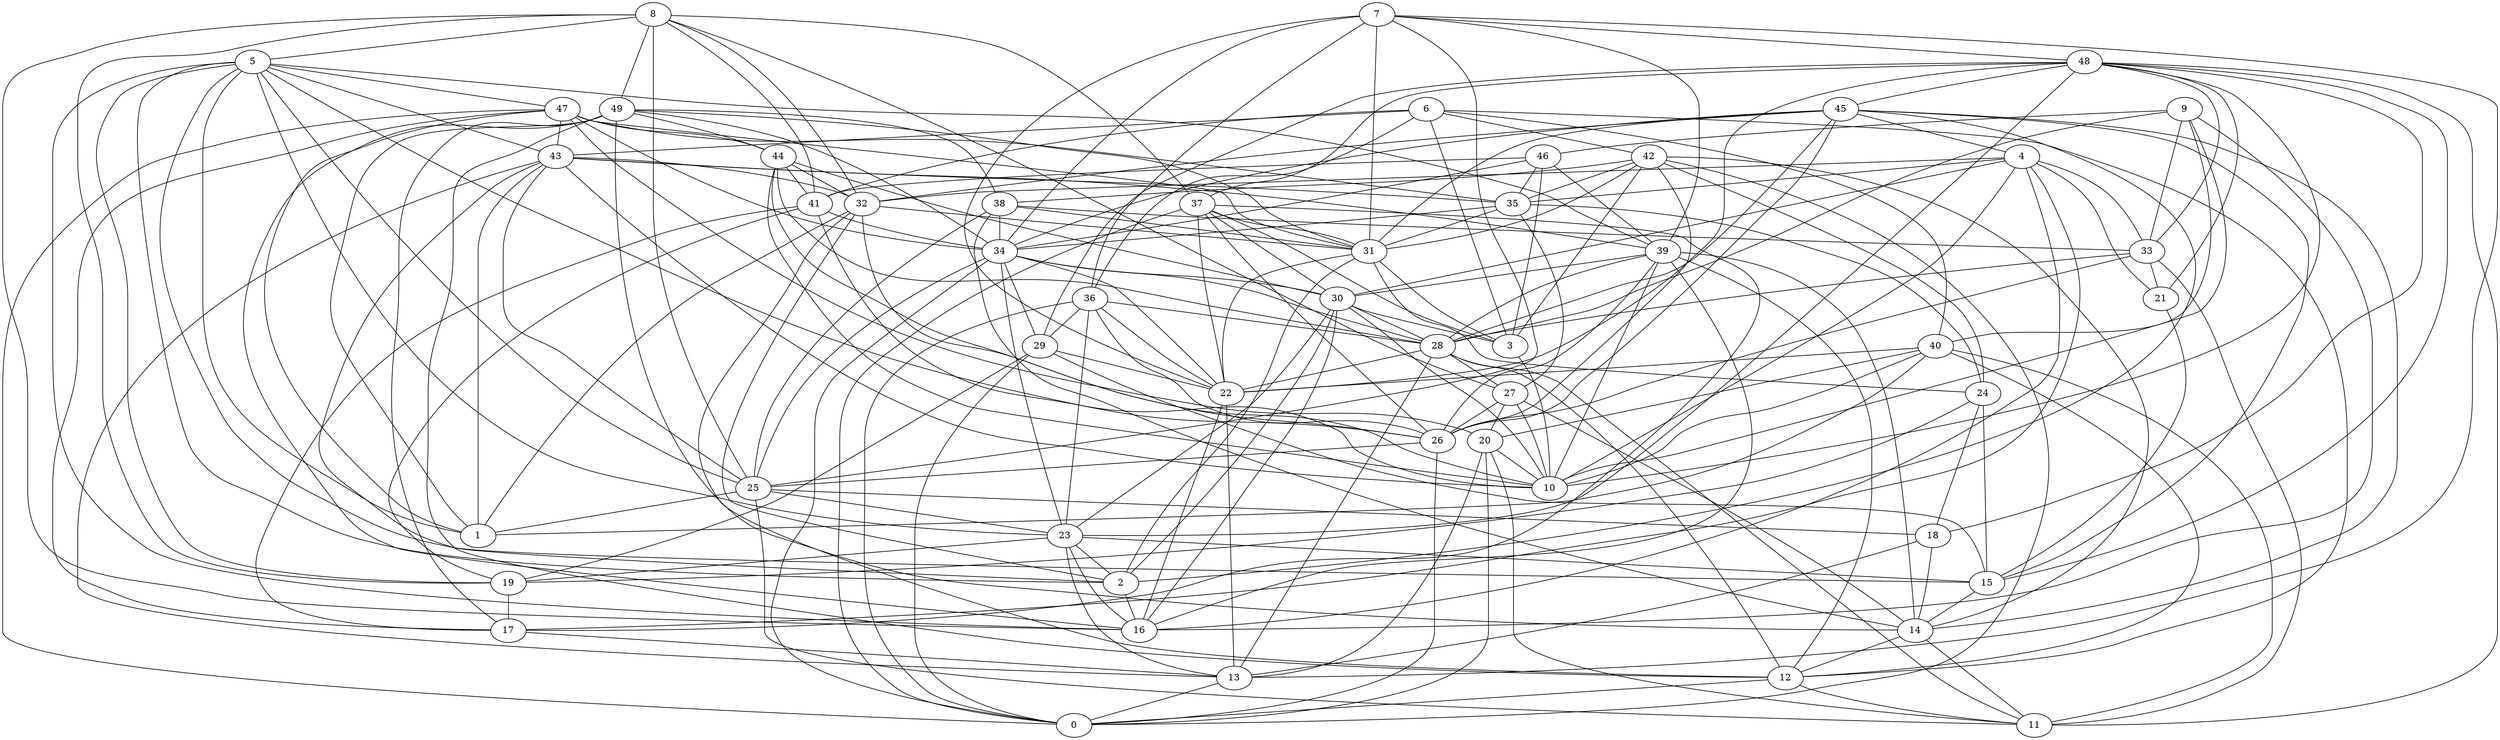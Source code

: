 digraph GG_graph {

subgraph G_graph {
edge [color = black]
"43" -> "10" [dir = none]
"43" -> "39" [dir = none]
"43" -> "1" [dir = none]
"18" -> "14" [dir = none]
"29" -> "19" [dir = none]
"20" -> "0" [dir = none]
"20" -> "10" [dir = none]
"20" -> "13" [dir = none]
"46" -> "35" [dir = none]
"46" -> "41" [dir = none]
"46" -> "34" [dir = none]
"46" -> "39" [dir = none]
"47" -> "1" [dir = none]
"47" -> "17" [dir = none]
"47" -> "20" [dir = none]
"47" -> "34" [dir = none]
"47" -> "0" [dir = none]
"47" -> "43" [dir = none]
"19" -> "17" [dir = none]
"8" -> "49" [dir = none]
"8" -> "41" [dir = none]
"8" -> "5" [dir = none]
"8" -> "25" [dir = none]
"8" -> "16" [dir = none]
"8" -> "19" [dir = none]
"38" -> "25" [dir = none]
"38" -> "33" [dir = none]
"38" -> "31" [dir = none]
"38" -> "34" [dir = none]
"38" -> "14" [dir = none]
"5" -> "1" [dir = none]
"5" -> "43" [dir = none]
"5" -> "39" [dir = none]
"5" -> "26" [dir = none]
"5" -> "19" [dir = none]
"5" -> "15" [dir = none]
"5" -> "25" [dir = none]
"5" -> "23" [dir = none]
"25" -> "1" [dir = none]
"25" -> "18" [dir = none]
"25" -> "23" [dir = none]
"25" -> "11" [dir = none]
"2" -> "16" [dir = none]
"48" -> "18" [dir = none]
"48" -> "15" [dir = none]
"48" -> "29" [dir = none]
"48" -> "10" [dir = none]
"48" -> "22" [dir = none]
"48" -> "23" [dir = none]
"48" -> "37" [dir = none]
"48" -> "21" [dir = none]
"48" -> "11" [dir = none]
"48" -> "45" [dir = none]
"48" -> "33" [dir = none]
"37" -> "26" [dir = none]
"37" -> "30" [dir = none]
"37" -> "22" [dir = none]
"37" -> "17" [dir = none]
"37" -> "31" [dir = none]
"9" -> "28" [dir = none]
"9" -> "40" [dir = none]
"9" -> "33" [dir = none]
"22" -> "16" [dir = none]
"41" -> "34" [dir = none]
"41" -> "10" [dir = none]
"41" -> "17" [dir = none]
"28" -> "27" [dir = none]
"28" -> "13" [dir = none]
"28" -> "12" [dir = none]
"28" -> "11" [dir = none]
"28" -> "22" [dir = none]
"40" -> "11" [dir = none]
"40" -> "10" [dir = none]
"40" -> "12" [dir = none]
"40" -> "22" [dir = none]
"17" -> "13" [dir = none]
"7" -> "13" [dir = none]
"7" -> "31" [dir = none]
"7" -> "25" [dir = none]
"3" -> "10" [dir = none]
"6" -> "41" [dir = none]
"6" -> "40" [dir = none]
"6" -> "36" [dir = none]
"30" -> "2" [dir = none]
"30" -> "28" [dir = none]
"30" -> "23" [dir = none]
"30" -> "3" [dir = none]
"45" -> "32" [dir = none]
"45" -> "2" [dir = none]
"45" -> "14" [dir = none]
"45" -> "28" [dir = none]
"45" -> "15" [dir = none]
"33" -> "28" [dir = none]
"33" -> "21" [dir = none]
"12" -> "11" [dir = none]
"12" -> "0" [dir = none]
"44" -> "30" [dir = none]
"44" -> "41" [dir = none]
"44" -> "10" [dir = none]
"44" -> "26" [dir = none]
"23" -> "13" [dir = none]
"23" -> "2" [dir = none]
"42" -> "31" [dir = none]
"42" -> "26" [dir = none]
"42" -> "35" [dir = none]
"42" -> "24" [dir = none]
"49" -> "38" [dir = none]
"49" -> "12" [dir = none]
"49" -> "17" [dir = none]
"49" -> "31" [dir = none]
"49" -> "14" [dir = none]
"49" -> "34" [dir = none]
"14" -> "11" [dir = none]
"14" -> "12" [dir = none]
"34" -> "28" [dir = none]
"34" -> "25" [dir = none]
"34" -> "23" [dir = none]
"34" -> "22" [dir = none]
"34" -> "0" [dir = none]
"34" -> "29" [dir = none]
"31" -> "22" [dir = none]
"31" -> "24" [dir = none]
"31" -> "3" [dir = none]
"31" -> "2" [dir = none]
"24" -> "18" [dir = none]
"27" -> "20" [dir = none]
"27" -> "14" [dir = none]
"27" -> "10" [dir = none]
"35" -> "27" [dir = none]
"35" -> "34" [dir = none]
"26" -> "0" [dir = none]
"32" -> "12" [dir = none]
"32" -> "10" [dir = none]
"32" -> "1" [dir = none]
"4" -> "21" [dir = none]
"4" -> "33" [dir = none]
"4" -> "10" [dir = none]
"4" -> "32" [dir = none]
"39" -> "28" [dir = none]
"39" -> "12" [dir = none]
"39" -> "30" [dir = none]
"39" -> "26" [dir = none]
"39" -> "16" [dir = none]
"36" -> "28" [dir = none]
"36" -> "23" [dir = none]
"36" -> "22" [dir = none]
"36" -> "26" [dir = none]
"4" -> "30" [dir = none]
"39" -> "10" [dir = none]
"5" -> "16" [dir = none]
"40" -> "20" [dir = none]
"42" -> "38" [dir = none]
"49" -> "1" [dir = none]
"44" -> "32" [dir = none]
"47" -> "35" [dir = none]
"33" -> "11" [dir = none]
"32" -> "31" [dir = none]
"4" -> "35" [dir = none]
"6" -> "3" [dir = none]
"15" -> "14" [dir = none]
"7" -> "36" [dir = none]
"8" -> "37" [dir = none]
"39" -> "14" [dir = none]
"9" -> "46" [dir = none]
"29" -> "15" [dir = none]
"40" -> "1" [dir = none]
"22" -> "13" [dir = none]
"36" -> "0" [dir = none]
"24" -> "19" [dir = none]
"37" -> "3" [dir = none]
"36" -> "29" [dir = none]
"8" -> "27" [dir = none]
"24" -> "15" [dir = none]
"23" -> "19" [dir = none]
"6" -> "42" [dir = none]
"29" -> "22" [dir = none]
"26" -> "25" [dir = none]
"33" -> "26" [dir = none]
"42" -> "3" [dir = none]
"23" -> "15" [dir = none]
"23" -> "16" [dir = none]
"49" -> "44" [dir = none]
"44" -> "28" [dir = none]
"7" -> "22" [dir = none]
"43" -> "13" [dir = none]
"30" -> "10" [dir = none]
"7" -> "34" [dir = none]
"45" -> "34" [dir = none]
"45" -> "4" [dir = none]
"45" -> "31" [dir = none]
"21" -> "15" [dir = none]
"9" -> "10" [dir = none]
"6" -> "12" [dir = none]
"37" -> "0" [dir = none]
"4" -> "17" [dir = none]
"34" -> "30" [dir = none]
"43" -> "35" [dir = none]
"7" -> "39" [dir = none]
"5" -> "2" [dir = none]
"43" -> "25" [dir = none]
"30" -> "16" [dir = none]
"4" -> "16" [dir = none]
"7" -> "48" [dir = none]
"6" -> "43" [dir = none]
"13" -> "0" [dir = none]
"32" -> "2" [dir = none]
"43" -> "32" [dir = none]
"18" -> "13" [dir = none]
"45" -> "26" [dir = none]
"29" -> "0" [dir = none]
"5" -> "47" [dir = none]
"49" -> "16" [dir = none]
"35" -> "31" [dir = none]
"47" -> "44" [dir = none]
"43" -> "2" [dir = none]
"35" -> "24" [dir = none]
"41" -> "19" [dir = none]
"47" -> "31" [dir = none]
"42" -> "0" [dir = none]
"20" -> "11" [dir = none]
"46" -> "3" [dir = none]
"8" -> "32" [dir = none]
"27" -> "26" [dir = none]
"9" -> "16" [dir = none]
"42" -> "14" [dir = none]
}

}
